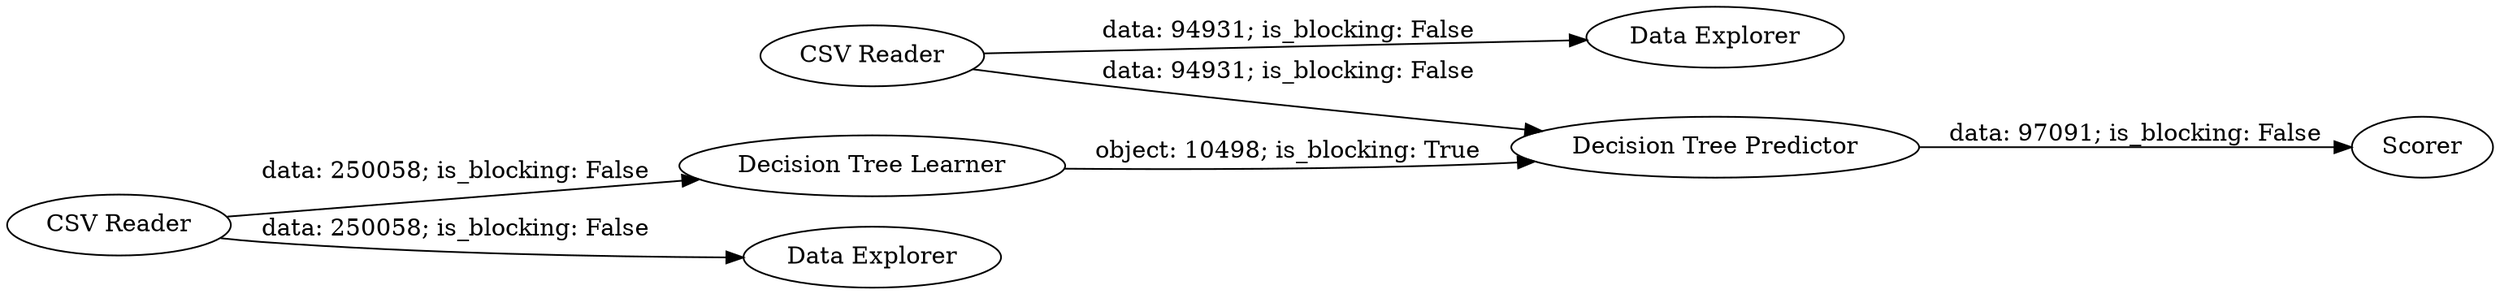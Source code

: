 digraph {
	"9063406349508048594_6" [label="Data Explorer"]
	"9063406349508048594_3" [label="Decision Tree Predictor"]
	"9063406349508048594_2" [label="Decision Tree Learner"]
	"9063406349508048594_4" [label="CSV Reader"]
	"9063406349508048594_1" [label="CSV Reader"]
	"9063406349508048594_7" [label="Data Explorer"]
	"9063406349508048594_5" [label=Scorer]
	"9063406349508048594_2" -> "9063406349508048594_3" [label="object: 10498; is_blocking: True"]
	"9063406349508048594_4" -> "9063406349508048594_3" [label="data: 94931; is_blocking: False"]
	"9063406349508048594_4" -> "9063406349508048594_6" [label="data: 94931; is_blocking: False"]
	"9063406349508048594_1" -> "9063406349508048594_7" [label="data: 250058; is_blocking: False"]
	"9063406349508048594_1" -> "9063406349508048594_2" [label="data: 250058; is_blocking: False"]
	"9063406349508048594_3" -> "9063406349508048594_5" [label="data: 97091; is_blocking: False"]
	rankdir=LR
}
